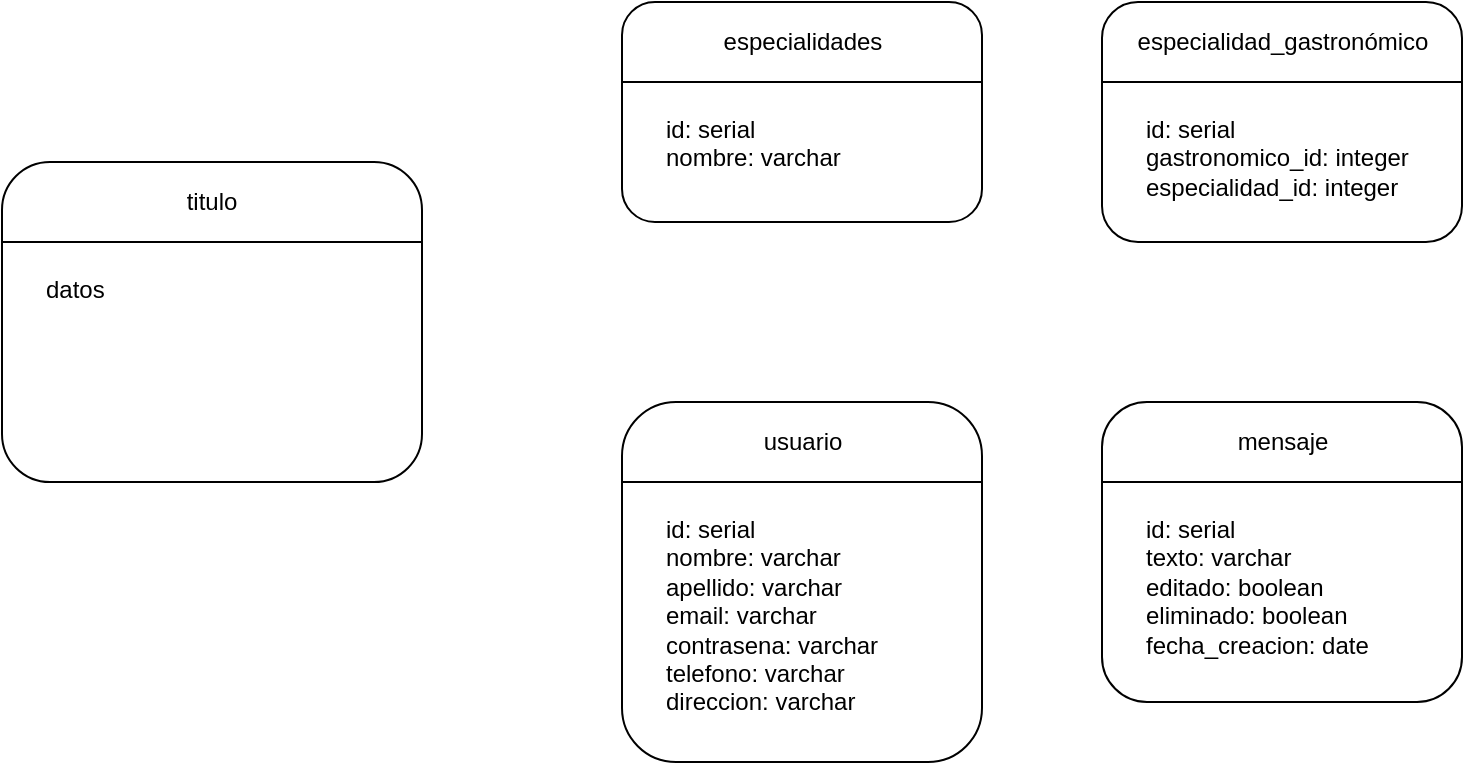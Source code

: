 <mxfile version="13.1.3">
    <diagram id="6hGFLwfOUW9BJ-s0fimq" name="Page-1">
        <mxGraphModel dx="822" dy="488" grid="1" gridSize="10" guides="1" tooltips="1" connect="1" arrows="1" fold="1" page="1" pageScale="1" pageWidth="827" pageHeight="1169" math="0" shadow="0">
            <root>
                <mxCell id="0"/>
                <mxCell id="1" parent="0"/>
                <mxCell id="8" value="" style="group" vertex="1" connectable="0" parent="1">
                    <mxGeometry x="170" y="160" width="210" height="160" as="geometry"/>
                </mxCell>
                <mxCell id="2" value="" style="rounded=1;whiteSpace=wrap;html=1;" vertex="1" parent="8">
                    <mxGeometry width="210" height="160" as="geometry"/>
                </mxCell>
                <mxCell id="3" value="titulo" style="text;html=1;strokeColor=none;fillColor=none;align=center;verticalAlign=middle;whiteSpace=wrap;rounded=0;" vertex="1" parent="8">
                    <mxGeometry x="10" y="10" width="190" height="20" as="geometry"/>
                </mxCell>
                <mxCell id="4" value="" style="endArrow=none;html=1;exitX=0;exitY=0.25;exitDx=0;exitDy=0;entryX=1;entryY=0.25;entryDx=0;entryDy=0;" edge="1" parent="8" source="2" target="2">
                    <mxGeometry width="50" height="50" relative="1" as="geometry">
                        <mxPoint x="-70" y="100" as="sourcePoint"/>
                        <mxPoint x="-20" y="50" as="targetPoint"/>
                    </mxGeometry>
                </mxCell>
                <mxCell id="7" value="datos" style="text;html=1;strokeColor=none;fillColor=none;align=left;verticalAlign=top;whiteSpace=wrap;rounded=0;" vertex="1" parent="8">
                    <mxGeometry x="20" y="50" width="180" height="100" as="geometry"/>
                </mxCell>
                <mxCell id="14" value="" style="group" vertex="1" connectable="0" parent="1">
                    <mxGeometry x="480" y="80" width="180" height="160" as="geometry"/>
                </mxCell>
                <mxCell id="15" value="" style="rounded=1;whiteSpace=wrap;html=1;" vertex="1" parent="14">
                    <mxGeometry width="180" height="110" as="geometry"/>
                </mxCell>
                <mxCell id="16" value="especialidades" style="text;html=1;strokeColor=none;fillColor=none;align=center;verticalAlign=middle;whiteSpace=wrap;rounded=0;" vertex="1" parent="14">
                    <mxGeometry x="8.571" y="10" width="162.857" height="20" as="geometry"/>
                </mxCell>
                <mxCell id="17" value="" style="endArrow=none;html=1;exitX=0;exitY=0.25;exitDx=0;exitDy=0;entryX=1;entryY=0.25;entryDx=0;entryDy=0;" edge="1" parent="14">
                    <mxGeometry width="50" height="50" relative="1" as="geometry">
                        <mxPoint y="40" as="sourcePoint"/>
                        <mxPoint x="180" y="40" as="targetPoint"/>
                    </mxGeometry>
                </mxCell>
                <mxCell id="18" value="id: serial&lt;br&gt;nombre: varchar" style="text;html=1;strokeColor=none;fillColor=none;align=left;verticalAlign=top;whiteSpace=wrap;rounded=0;" vertex="1" parent="14">
                    <mxGeometry x="20" y="50" width="151.43" height="50" as="geometry"/>
                </mxCell>
                <mxCell id="19" value="" style="group" vertex="1" connectable="0" parent="1">
                    <mxGeometry x="720" y="80" width="180" height="160" as="geometry"/>
                </mxCell>
                <mxCell id="20" value="" style="rounded=1;whiteSpace=wrap;html=1;" vertex="1" parent="19">
                    <mxGeometry width="180" height="120" as="geometry"/>
                </mxCell>
                <mxCell id="21" value="especialidad_gastronómico" style="text;html=1;strokeColor=none;fillColor=none;align=center;verticalAlign=middle;whiteSpace=wrap;rounded=0;" vertex="1" parent="19">
                    <mxGeometry x="8.571" y="10" width="162.857" height="20" as="geometry"/>
                </mxCell>
                <mxCell id="22" value="" style="endArrow=none;html=1;exitX=0;exitY=0.25;exitDx=0;exitDy=0;entryX=1;entryY=0.25;entryDx=0;entryDy=0;" edge="1" parent="19">
                    <mxGeometry width="50" height="50" relative="1" as="geometry">
                        <mxPoint y="40" as="sourcePoint"/>
                        <mxPoint x="180" y="40" as="targetPoint"/>
                    </mxGeometry>
                </mxCell>
                <mxCell id="23" value="id: serial&lt;br&gt;gastronomico_id: integer&lt;br&gt;especialidad_id: integer" style="text;html=1;strokeColor=none;fillColor=none;align=left;verticalAlign=top;whiteSpace=wrap;rounded=0;" vertex="1" parent="19">
                    <mxGeometry x="20" y="50" width="151.43" height="60" as="geometry"/>
                </mxCell>
                <mxCell id="25" value="" style="group" vertex="1" connectable="0" parent="1">
                    <mxGeometry x="480" y="280" width="180" height="180" as="geometry"/>
                </mxCell>
                <mxCell id="26" value="" style="rounded=1;whiteSpace=wrap;html=1;" vertex="1" parent="25">
                    <mxGeometry width="180" height="180" as="geometry"/>
                </mxCell>
                <mxCell id="27" value="usuario" style="text;html=1;strokeColor=none;fillColor=none;align=center;verticalAlign=middle;whiteSpace=wrap;rounded=0;" vertex="1" parent="25">
                    <mxGeometry x="8.571" y="10" width="162.857" height="20" as="geometry"/>
                </mxCell>
                <mxCell id="28" value="" style="endArrow=none;html=1;exitX=0;exitY=0.25;exitDx=0;exitDy=0;entryX=1;entryY=0.25;entryDx=0;entryDy=0;" edge="1" parent="25">
                    <mxGeometry width="50" height="50" relative="1" as="geometry">
                        <mxPoint y="40" as="sourcePoint"/>
                        <mxPoint x="180" y="40" as="targetPoint"/>
                    </mxGeometry>
                </mxCell>
                <mxCell id="29" value="id: serial&lt;br&gt;nombre: varchar&lt;br&gt;apellido: varchar&lt;br&gt;email: varchar&lt;br&gt;contrasena: varchar&lt;br&gt;telefono: varchar&lt;br&gt;direccion: varchar" style="text;html=1;strokeColor=none;fillColor=none;align=left;verticalAlign=top;whiteSpace=wrap;rounded=0;" vertex="1" parent="25">
                    <mxGeometry x="20" y="50" width="151.43" height="100" as="geometry"/>
                </mxCell>
                <mxCell id="30" value="" style="group" vertex="1" connectable="0" parent="1">
                    <mxGeometry x="720" y="280" width="180" height="180" as="geometry"/>
                </mxCell>
                <mxCell id="31" value="" style="rounded=1;whiteSpace=wrap;html=1;" vertex="1" parent="30">
                    <mxGeometry width="180" height="150" as="geometry"/>
                </mxCell>
                <mxCell id="32" value="mensaje" style="text;html=1;strokeColor=none;fillColor=none;align=center;verticalAlign=middle;whiteSpace=wrap;rounded=0;" vertex="1" parent="30">
                    <mxGeometry x="8.571" y="10" width="162.857" height="20" as="geometry"/>
                </mxCell>
                <mxCell id="33" value="" style="endArrow=none;html=1;exitX=0;exitY=0.25;exitDx=0;exitDy=0;entryX=1;entryY=0.25;entryDx=0;entryDy=0;" edge="1" parent="30">
                    <mxGeometry width="50" height="50" relative="1" as="geometry">
                        <mxPoint y="40" as="sourcePoint"/>
                        <mxPoint x="180" y="40" as="targetPoint"/>
                    </mxGeometry>
                </mxCell>
                <mxCell id="34" value="id: serial&lt;br&gt;texto: varchar&lt;br&gt;editado: boolean&lt;br&gt;eliminado: boolean&lt;br&gt;fecha_creacion: date" style="text;html=1;strokeColor=none;fillColor=none;align=left;verticalAlign=top;whiteSpace=wrap;rounded=0;" vertex="1" parent="30">
                    <mxGeometry x="20" y="50" width="151.43" height="90" as="geometry"/>
                </mxCell>
            </root>
        </mxGraphModel>
    </diagram>
</mxfile>